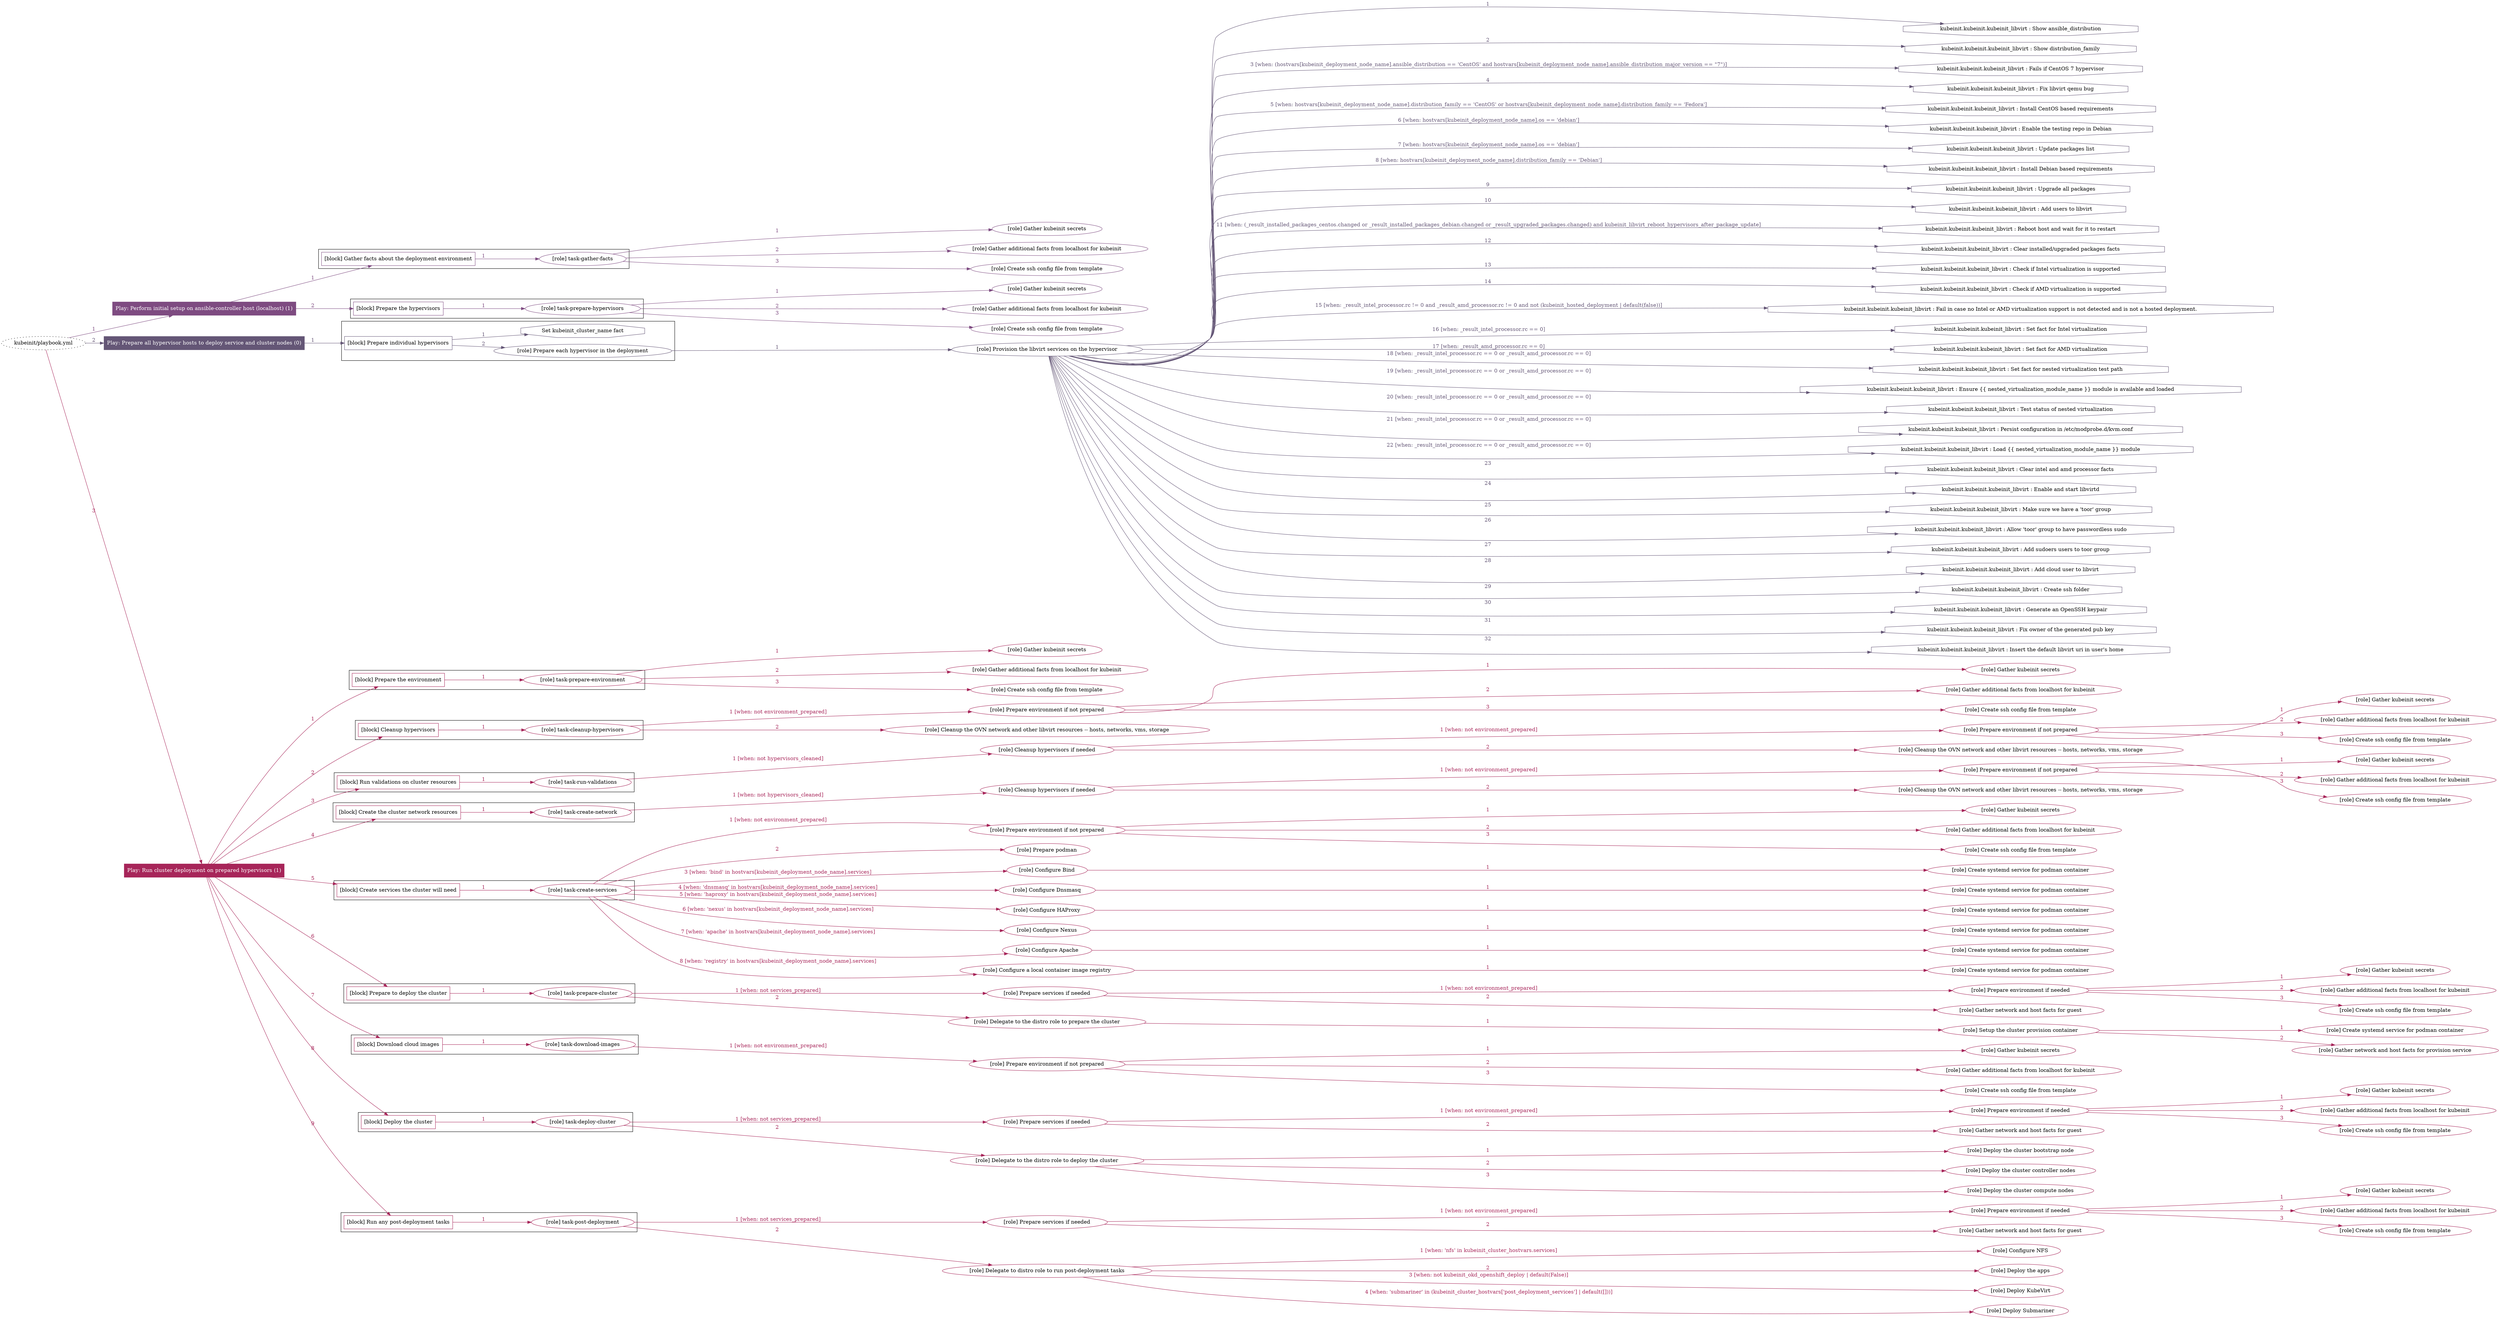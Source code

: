 digraph {
	graph [concentrate=true ordering=in rankdir=LR ratio=fill]
	edge [esep=5 sep=10]
	"kubeinit/playbook.yml" [URL="/home/runner/work/kubeinit/kubeinit/kubeinit/playbook.yml" id=playbook_681d7152 style=dotted]
	play_ee7deda8 [label="Play: Perform initial setup on ansible-controller host (localhost) (1)" URL="/home/runner/work/kubeinit/kubeinit/kubeinit/playbook.yml" color="#7e4b81" fontcolor="#ffffff" id=play_ee7deda8 shape=box style=filled tooltip=localhost]
	"kubeinit/playbook.yml" -> play_ee7deda8 [label="1 " color="#7e4b81" fontcolor="#7e4b81" id=edge_274f8062 labeltooltip="1 " tooltip="1 "]
	subgraph "Gather kubeinit secrets" {
		role_d818cb69 [label="[role] Gather kubeinit secrets" URL="/home/runner/.ansible/collections/ansible_collections/kubeinit/kubeinit/roles/kubeinit_prepare/tasks/gather_kubeinit_facts.yml" color="#7e4b81" id=role_d818cb69 tooltip="Gather kubeinit secrets"]
	}
	subgraph "Gather additional facts from localhost for kubeinit" {
		role_837fc6d0 [label="[role] Gather additional facts from localhost for kubeinit" URL="/home/runner/.ansible/collections/ansible_collections/kubeinit/kubeinit/roles/kubeinit_prepare/tasks/gather_kubeinit_facts.yml" color="#7e4b81" id=role_837fc6d0 tooltip="Gather additional facts from localhost for kubeinit"]
	}
	subgraph "Create ssh config file from template" {
		role_a2e4e302 [label="[role] Create ssh config file from template" URL="/home/runner/.ansible/collections/ansible_collections/kubeinit/kubeinit/roles/kubeinit_prepare/tasks/gather_kubeinit_facts.yml" color="#7e4b81" id=role_a2e4e302 tooltip="Create ssh config file from template"]
	}
	subgraph "task-gather-facts" {
		role_c2201908 [label="[role] task-gather-facts" URL="/home/runner/work/kubeinit/kubeinit/kubeinit/playbook.yml" color="#7e4b81" id=role_c2201908 tooltip="task-gather-facts"]
		role_c2201908 -> role_d818cb69 [label="1 " color="#7e4b81" fontcolor="#7e4b81" id=edge_5e8f1c0b labeltooltip="1 " tooltip="1 "]
		role_c2201908 -> role_837fc6d0 [label="2 " color="#7e4b81" fontcolor="#7e4b81" id=edge_13455d2a labeltooltip="2 " tooltip="2 "]
		role_c2201908 -> role_a2e4e302 [label="3 " color="#7e4b81" fontcolor="#7e4b81" id=edge_bad8f7fe labeltooltip="3 " tooltip="3 "]
	}
	subgraph "Gather kubeinit secrets" {
		role_5f897f9e [label="[role] Gather kubeinit secrets" URL="/home/runner/.ansible/collections/ansible_collections/kubeinit/kubeinit/roles/kubeinit_prepare/tasks/gather_kubeinit_facts.yml" color="#7e4b81" id=role_5f897f9e tooltip="Gather kubeinit secrets"]
	}
	subgraph "Gather additional facts from localhost for kubeinit" {
		role_54b221d3 [label="[role] Gather additional facts from localhost for kubeinit" URL="/home/runner/.ansible/collections/ansible_collections/kubeinit/kubeinit/roles/kubeinit_prepare/tasks/gather_kubeinit_facts.yml" color="#7e4b81" id=role_54b221d3 tooltip="Gather additional facts from localhost for kubeinit"]
	}
	subgraph "Create ssh config file from template" {
		role_56bbd54c [label="[role] Create ssh config file from template" URL="/home/runner/.ansible/collections/ansible_collections/kubeinit/kubeinit/roles/kubeinit_prepare/tasks/gather_kubeinit_facts.yml" color="#7e4b81" id=role_56bbd54c tooltip="Create ssh config file from template"]
	}
	subgraph "task-prepare-hypervisors" {
		role_94e08882 [label="[role] task-prepare-hypervisors" URL="/home/runner/work/kubeinit/kubeinit/kubeinit/playbook.yml" color="#7e4b81" id=role_94e08882 tooltip="task-prepare-hypervisors"]
		role_94e08882 -> role_5f897f9e [label="1 " color="#7e4b81" fontcolor="#7e4b81" id=edge_f9fea9fe labeltooltip="1 " tooltip="1 "]
		role_94e08882 -> role_54b221d3 [label="2 " color="#7e4b81" fontcolor="#7e4b81" id=edge_505c7bdc labeltooltip="2 " tooltip="2 "]
		role_94e08882 -> role_56bbd54c [label="3 " color="#7e4b81" fontcolor="#7e4b81" id=edge_0601bd82 labeltooltip="3 " tooltip="3 "]
	}
	subgraph "Play: Perform initial setup on ansible-controller host (localhost) (1)" {
		play_ee7deda8 -> block_7384b374 [label=1 color="#7e4b81" fontcolor="#7e4b81" id=edge_2be6a1b1 labeltooltip=1 tooltip=1]
		subgraph cluster_block_7384b374 {
			block_7384b374 [label="[block] Gather facts about the deployment environment" URL="/home/runner/work/kubeinit/kubeinit/kubeinit/playbook.yml" color="#7e4b81" id=block_7384b374 labeltooltip="Gather facts about the deployment environment" shape=box tooltip="Gather facts about the deployment environment"]
			block_7384b374 -> role_c2201908 [label="1 " color="#7e4b81" fontcolor="#7e4b81" id=edge_0bdc9d6d labeltooltip="1 " tooltip="1 "]
		}
		play_ee7deda8 -> block_7e561043 [label=2 color="#7e4b81" fontcolor="#7e4b81" id=edge_84b8f21a labeltooltip=2 tooltip=2]
		subgraph cluster_block_7e561043 {
			block_7e561043 [label="[block] Prepare the hypervisors" URL="/home/runner/work/kubeinit/kubeinit/kubeinit/playbook.yml" color="#7e4b81" id=block_7e561043 labeltooltip="Prepare the hypervisors" shape=box tooltip="Prepare the hypervisors"]
			block_7e561043 -> role_94e08882 [label="1 " color="#7e4b81" fontcolor="#7e4b81" id=edge_b936b629 labeltooltip="1 " tooltip="1 "]
		}
	}
	play_334cc001 [label="Play: Prepare all hypervisor hosts to deploy service and cluster nodes (0)" URL="/home/runner/work/kubeinit/kubeinit/kubeinit/playbook.yml" color="#645676" fontcolor="#ffffff" id=play_334cc001 shape=box style=filled tooltip="Play: Prepare all hypervisor hosts to deploy service and cluster nodes (0)"]
	"kubeinit/playbook.yml" -> play_334cc001 [label="2 " color="#645676" fontcolor="#645676" id=edge_09213503 labeltooltip="2 " tooltip="2 "]
	subgraph "Provision the libvirt services on the hypervisor" {
		role_5e9d2d52 [label="[role] Provision the libvirt services on the hypervisor" URL="/home/runner/.ansible/collections/ansible_collections/kubeinit/kubeinit/roles/kubeinit_prepare/tasks/prepare_hypervisor.yml" color="#645676" id=role_5e9d2d52 tooltip="Provision the libvirt services on the hypervisor"]
		task_039399af [label="kubeinit.kubeinit.kubeinit_libvirt : Show ansible_distribution" URL="/home/runner/.ansible/collections/ansible_collections/kubeinit/kubeinit/roles/kubeinit_libvirt/tasks/main.yml" color="#645676" id=task_039399af shape=octagon tooltip="kubeinit.kubeinit.kubeinit_libvirt : Show ansible_distribution"]
		role_5e9d2d52 -> task_039399af [label="1 " color="#645676" fontcolor="#645676" id=edge_8d99a4fd labeltooltip="1 " tooltip="1 "]
		task_fb5eb1d4 [label="kubeinit.kubeinit.kubeinit_libvirt : Show distribution_family" URL="/home/runner/.ansible/collections/ansible_collections/kubeinit/kubeinit/roles/kubeinit_libvirt/tasks/main.yml" color="#645676" id=task_fb5eb1d4 shape=octagon tooltip="kubeinit.kubeinit.kubeinit_libvirt : Show distribution_family"]
		role_5e9d2d52 -> task_fb5eb1d4 [label="2 " color="#645676" fontcolor="#645676" id=edge_2b35389d labeltooltip="2 " tooltip="2 "]
		task_8949d2fc [label="kubeinit.kubeinit.kubeinit_libvirt : Fails if CentOS 7 hypervisor" URL="/home/runner/.ansible/collections/ansible_collections/kubeinit/kubeinit/roles/kubeinit_libvirt/tasks/main.yml" color="#645676" id=task_8949d2fc shape=octagon tooltip="kubeinit.kubeinit.kubeinit_libvirt : Fails if CentOS 7 hypervisor"]
		role_5e9d2d52 -> task_8949d2fc [label="3 [when: (hostvars[kubeinit_deployment_node_name].ansible_distribution == 'CentOS' and hostvars[kubeinit_deployment_node_name].ansible_distribution_major_version == \"7\")]" color="#645676" fontcolor="#645676" id=edge_be4ae1f1 labeltooltip="3 [when: (hostvars[kubeinit_deployment_node_name].ansible_distribution == 'CentOS' and hostvars[kubeinit_deployment_node_name].ansible_distribution_major_version == \"7\")]" tooltip="3 [when: (hostvars[kubeinit_deployment_node_name].ansible_distribution == 'CentOS' and hostvars[kubeinit_deployment_node_name].ansible_distribution_major_version == \"7\")]"]
		task_22c2db1c [label="kubeinit.kubeinit.kubeinit_libvirt : Fix libvirt qemu bug" URL="/home/runner/.ansible/collections/ansible_collections/kubeinit/kubeinit/roles/kubeinit_libvirt/tasks/main.yml" color="#645676" id=task_22c2db1c shape=octagon tooltip="kubeinit.kubeinit.kubeinit_libvirt : Fix libvirt qemu bug"]
		role_5e9d2d52 -> task_22c2db1c [label="4 " color="#645676" fontcolor="#645676" id=edge_77e327ad labeltooltip="4 " tooltip="4 "]
		task_1e76a431 [label="kubeinit.kubeinit.kubeinit_libvirt : Install CentOS based requirements" URL="/home/runner/.ansible/collections/ansible_collections/kubeinit/kubeinit/roles/kubeinit_libvirt/tasks/main.yml" color="#645676" id=task_1e76a431 shape=octagon tooltip="kubeinit.kubeinit.kubeinit_libvirt : Install CentOS based requirements"]
		role_5e9d2d52 -> task_1e76a431 [label="5 [when: hostvars[kubeinit_deployment_node_name].distribution_family == 'CentOS' or hostvars[kubeinit_deployment_node_name].distribution_family == 'Fedora']" color="#645676" fontcolor="#645676" id=edge_1c28ee94 labeltooltip="5 [when: hostvars[kubeinit_deployment_node_name].distribution_family == 'CentOS' or hostvars[kubeinit_deployment_node_name].distribution_family == 'Fedora']" tooltip="5 [when: hostvars[kubeinit_deployment_node_name].distribution_family == 'CentOS' or hostvars[kubeinit_deployment_node_name].distribution_family == 'Fedora']"]
		task_6cf84fdc [label="kubeinit.kubeinit.kubeinit_libvirt : Enable the testing repo in Debian" URL="/home/runner/.ansible/collections/ansible_collections/kubeinit/kubeinit/roles/kubeinit_libvirt/tasks/main.yml" color="#645676" id=task_6cf84fdc shape=octagon tooltip="kubeinit.kubeinit.kubeinit_libvirt : Enable the testing repo in Debian"]
		role_5e9d2d52 -> task_6cf84fdc [label="6 [when: hostvars[kubeinit_deployment_node_name].os == 'debian']" color="#645676" fontcolor="#645676" id=edge_f9bbc7c5 labeltooltip="6 [when: hostvars[kubeinit_deployment_node_name].os == 'debian']" tooltip="6 [when: hostvars[kubeinit_deployment_node_name].os == 'debian']"]
		task_be2b6f8a [label="kubeinit.kubeinit.kubeinit_libvirt : Update packages list" URL="/home/runner/.ansible/collections/ansible_collections/kubeinit/kubeinit/roles/kubeinit_libvirt/tasks/main.yml" color="#645676" id=task_be2b6f8a shape=octagon tooltip="kubeinit.kubeinit.kubeinit_libvirt : Update packages list"]
		role_5e9d2d52 -> task_be2b6f8a [label="7 [when: hostvars[kubeinit_deployment_node_name].os == 'debian']" color="#645676" fontcolor="#645676" id=edge_01b700d4 labeltooltip="7 [when: hostvars[kubeinit_deployment_node_name].os == 'debian']" tooltip="7 [when: hostvars[kubeinit_deployment_node_name].os == 'debian']"]
		task_10daf64f [label="kubeinit.kubeinit.kubeinit_libvirt : Install Debian based requirements" URL="/home/runner/.ansible/collections/ansible_collections/kubeinit/kubeinit/roles/kubeinit_libvirt/tasks/main.yml" color="#645676" id=task_10daf64f shape=octagon tooltip="kubeinit.kubeinit.kubeinit_libvirt : Install Debian based requirements"]
		role_5e9d2d52 -> task_10daf64f [label="8 [when: hostvars[kubeinit_deployment_node_name].distribution_family == 'Debian']" color="#645676" fontcolor="#645676" id=edge_172a9c82 labeltooltip="8 [when: hostvars[kubeinit_deployment_node_name].distribution_family == 'Debian']" tooltip="8 [when: hostvars[kubeinit_deployment_node_name].distribution_family == 'Debian']"]
		task_1f63d370 [label="kubeinit.kubeinit.kubeinit_libvirt : Upgrade all packages" URL="/home/runner/.ansible/collections/ansible_collections/kubeinit/kubeinit/roles/kubeinit_libvirt/tasks/main.yml" color="#645676" id=task_1f63d370 shape=octagon tooltip="kubeinit.kubeinit.kubeinit_libvirt : Upgrade all packages"]
		role_5e9d2d52 -> task_1f63d370 [label="9 " color="#645676" fontcolor="#645676" id=edge_b7aea65d labeltooltip="9 " tooltip="9 "]
		task_965bbe8c [label="kubeinit.kubeinit.kubeinit_libvirt : Add users to libvirt" URL="/home/runner/.ansible/collections/ansible_collections/kubeinit/kubeinit/roles/kubeinit_libvirt/tasks/main.yml" color="#645676" id=task_965bbe8c shape=octagon tooltip="kubeinit.kubeinit.kubeinit_libvirt : Add users to libvirt"]
		role_5e9d2d52 -> task_965bbe8c [label="10 " color="#645676" fontcolor="#645676" id=edge_b5cc2275 labeltooltip="10 " tooltip="10 "]
		task_4e8754c0 [label="kubeinit.kubeinit.kubeinit_libvirt : Reboot host and wait for it to restart" URL="/home/runner/.ansible/collections/ansible_collections/kubeinit/kubeinit/roles/kubeinit_libvirt/tasks/main.yml" color="#645676" id=task_4e8754c0 shape=octagon tooltip="kubeinit.kubeinit.kubeinit_libvirt : Reboot host and wait for it to restart"]
		role_5e9d2d52 -> task_4e8754c0 [label="11 [when: (_result_installed_packages_centos.changed or _result_installed_packages_debian.changed or _result_upgraded_packages.changed) and kubeinit_libvirt_reboot_hypervisors_after_package_update]" color="#645676" fontcolor="#645676" id=edge_5c21a2eb labeltooltip="11 [when: (_result_installed_packages_centos.changed or _result_installed_packages_debian.changed or _result_upgraded_packages.changed) and kubeinit_libvirt_reboot_hypervisors_after_package_update]" tooltip="11 [when: (_result_installed_packages_centos.changed or _result_installed_packages_debian.changed or _result_upgraded_packages.changed) and kubeinit_libvirt_reboot_hypervisors_after_package_update]"]
		task_b4eeb7ee [label="kubeinit.kubeinit.kubeinit_libvirt : Clear installed/upgraded packages facts" URL="/home/runner/.ansible/collections/ansible_collections/kubeinit/kubeinit/roles/kubeinit_libvirt/tasks/main.yml" color="#645676" id=task_b4eeb7ee shape=octagon tooltip="kubeinit.kubeinit.kubeinit_libvirt : Clear installed/upgraded packages facts"]
		role_5e9d2d52 -> task_b4eeb7ee [label="12 " color="#645676" fontcolor="#645676" id=edge_f38e8535 labeltooltip="12 " tooltip="12 "]
		task_98c9521d [label="kubeinit.kubeinit.kubeinit_libvirt : Check if Intel virtualization is supported" URL="/home/runner/.ansible/collections/ansible_collections/kubeinit/kubeinit/roles/kubeinit_libvirt/tasks/main.yml" color="#645676" id=task_98c9521d shape=octagon tooltip="kubeinit.kubeinit.kubeinit_libvirt : Check if Intel virtualization is supported"]
		role_5e9d2d52 -> task_98c9521d [label="13 " color="#645676" fontcolor="#645676" id=edge_92315de6 labeltooltip="13 " tooltip="13 "]
		task_0a89261c [label="kubeinit.kubeinit.kubeinit_libvirt : Check if AMD virtualization is supported" URL="/home/runner/.ansible/collections/ansible_collections/kubeinit/kubeinit/roles/kubeinit_libvirt/tasks/main.yml" color="#645676" id=task_0a89261c shape=octagon tooltip="kubeinit.kubeinit.kubeinit_libvirt : Check if AMD virtualization is supported"]
		role_5e9d2d52 -> task_0a89261c [label="14 " color="#645676" fontcolor="#645676" id=edge_9a448a80 labeltooltip="14 " tooltip="14 "]
		task_fe5c0a33 [label="kubeinit.kubeinit.kubeinit_libvirt : Fail in case no Intel or AMD virtualization support is not detected and is not a hosted deployment." URL="/home/runner/.ansible/collections/ansible_collections/kubeinit/kubeinit/roles/kubeinit_libvirt/tasks/main.yml" color="#645676" id=task_fe5c0a33 shape=octagon tooltip="kubeinit.kubeinit.kubeinit_libvirt : Fail in case no Intel or AMD virtualization support is not detected and is not a hosted deployment."]
		role_5e9d2d52 -> task_fe5c0a33 [label="15 [when: _result_intel_processor.rc != 0 and _result_amd_processor.rc != 0 and not (kubeinit_hosted_deployment | default(false))]" color="#645676" fontcolor="#645676" id=edge_4cc0ff8c labeltooltip="15 [when: _result_intel_processor.rc != 0 and _result_amd_processor.rc != 0 and not (kubeinit_hosted_deployment | default(false))]" tooltip="15 [when: _result_intel_processor.rc != 0 and _result_amd_processor.rc != 0 and not (kubeinit_hosted_deployment | default(false))]"]
		task_2de1aa9d [label="kubeinit.kubeinit.kubeinit_libvirt : Set fact for Intel virtualization" URL="/home/runner/.ansible/collections/ansible_collections/kubeinit/kubeinit/roles/kubeinit_libvirt/tasks/main.yml" color="#645676" id=task_2de1aa9d shape=octagon tooltip="kubeinit.kubeinit.kubeinit_libvirt : Set fact for Intel virtualization"]
		role_5e9d2d52 -> task_2de1aa9d [label="16 [when: _result_intel_processor.rc == 0]" color="#645676" fontcolor="#645676" id=edge_46051a67 labeltooltip="16 [when: _result_intel_processor.rc == 0]" tooltip="16 [when: _result_intel_processor.rc == 0]"]
		task_3c56e7e2 [label="kubeinit.kubeinit.kubeinit_libvirt : Set fact for AMD virtualization" URL="/home/runner/.ansible/collections/ansible_collections/kubeinit/kubeinit/roles/kubeinit_libvirt/tasks/main.yml" color="#645676" id=task_3c56e7e2 shape=octagon tooltip="kubeinit.kubeinit.kubeinit_libvirt : Set fact for AMD virtualization"]
		role_5e9d2d52 -> task_3c56e7e2 [label="17 [when: _result_amd_processor.rc == 0]" color="#645676" fontcolor="#645676" id=edge_93801268 labeltooltip="17 [when: _result_amd_processor.rc == 0]" tooltip="17 [when: _result_amd_processor.rc == 0]"]
		task_163dfae4 [label="kubeinit.kubeinit.kubeinit_libvirt : Set fact for nested virtualization test path" URL="/home/runner/.ansible/collections/ansible_collections/kubeinit/kubeinit/roles/kubeinit_libvirt/tasks/main.yml" color="#645676" id=task_163dfae4 shape=octagon tooltip="kubeinit.kubeinit.kubeinit_libvirt : Set fact for nested virtualization test path"]
		role_5e9d2d52 -> task_163dfae4 [label="18 [when: _result_intel_processor.rc == 0 or _result_amd_processor.rc == 0]" color="#645676" fontcolor="#645676" id=edge_619037ce labeltooltip="18 [when: _result_intel_processor.rc == 0 or _result_amd_processor.rc == 0]" tooltip="18 [when: _result_intel_processor.rc == 0 or _result_amd_processor.rc == 0]"]
		task_a90b4c0f [label="kubeinit.kubeinit.kubeinit_libvirt : Ensure {{ nested_virtualization_module_name }} module is available and loaded" URL="/home/runner/.ansible/collections/ansible_collections/kubeinit/kubeinit/roles/kubeinit_libvirt/tasks/main.yml" color="#645676" id=task_a90b4c0f shape=octagon tooltip="kubeinit.kubeinit.kubeinit_libvirt : Ensure {{ nested_virtualization_module_name }} module is available and loaded"]
		role_5e9d2d52 -> task_a90b4c0f [label="19 [when: _result_intel_processor.rc == 0 or _result_amd_processor.rc == 0]" color="#645676" fontcolor="#645676" id=edge_d643f751 labeltooltip="19 [when: _result_intel_processor.rc == 0 or _result_amd_processor.rc == 0]" tooltip="19 [when: _result_intel_processor.rc == 0 or _result_amd_processor.rc == 0]"]
		task_51224a26 [label="kubeinit.kubeinit.kubeinit_libvirt : Test status of nested virtualization" URL="/home/runner/.ansible/collections/ansible_collections/kubeinit/kubeinit/roles/kubeinit_libvirt/tasks/main.yml" color="#645676" id=task_51224a26 shape=octagon tooltip="kubeinit.kubeinit.kubeinit_libvirt : Test status of nested virtualization"]
		role_5e9d2d52 -> task_51224a26 [label="20 [when: _result_intel_processor.rc == 0 or _result_amd_processor.rc == 0]" color="#645676" fontcolor="#645676" id=edge_5d2f9858 labeltooltip="20 [when: _result_intel_processor.rc == 0 or _result_amd_processor.rc == 0]" tooltip="20 [when: _result_intel_processor.rc == 0 or _result_amd_processor.rc == 0]"]
		task_51977f8c [label="kubeinit.kubeinit.kubeinit_libvirt : Persist configuration in /etc/modprobe.d/kvm.conf" URL="/home/runner/.ansible/collections/ansible_collections/kubeinit/kubeinit/roles/kubeinit_libvirt/tasks/main.yml" color="#645676" id=task_51977f8c shape=octagon tooltip="kubeinit.kubeinit.kubeinit_libvirt : Persist configuration in /etc/modprobe.d/kvm.conf"]
		role_5e9d2d52 -> task_51977f8c [label="21 [when: _result_intel_processor.rc == 0 or _result_amd_processor.rc == 0]" color="#645676" fontcolor="#645676" id=edge_8ff9dc8b labeltooltip="21 [when: _result_intel_processor.rc == 0 or _result_amd_processor.rc == 0]" tooltip="21 [when: _result_intel_processor.rc == 0 or _result_amd_processor.rc == 0]"]
		task_df8727f3 [label="kubeinit.kubeinit.kubeinit_libvirt : Load {{ nested_virtualization_module_name }} module" URL="/home/runner/.ansible/collections/ansible_collections/kubeinit/kubeinit/roles/kubeinit_libvirt/tasks/main.yml" color="#645676" id=task_df8727f3 shape=octagon tooltip="kubeinit.kubeinit.kubeinit_libvirt : Load {{ nested_virtualization_module_name }} module"]
		role_5e9d2d52 -> task_df8727f3 [label="22 [when: _result_intel_processor.rc == 0 or _result_amd_processor.rc == 0]" color="#645676" fontcolor="#645676" id=edge_b8305121 labeltooltip="22 [when: _result_intel_processor.rc == 0 or _result_amd_processor.rc == 0]" tooltip="22 [when: _result_intel_processor.rc == 0 or _result_amd_processor.rc == 0]"]
		task_54697b77 [label="kubeinit.kubeinit.kubeinit_libvirt : Clear intel and amd processor facts" URL="/home/runner/.ansible/collections/ansible_collections/kubeinit/kubeinit/roles/kubeinit_libvirt/tasks/main.yml" color="#645676" id=task_54697b77 shape=octagon tooltip="kubeinit.kubeinit.kubeinit_libvirt : Clear intel and amd processor facts"]
		role_5e9d2d52 -> task_54697b77 [label="23 " color="#645676" fontcolor="#645676" id=edge_6463dd7e labeltooltip="23 " tooltip="23 "]
		task_2047f2bb [label="kubeinit.kubeinit.kubeinit_libvirt : Enable and start libvirtd" URL="/home/runner/.ansible/collections/ansible_collections/kubeinit/kubeinit/roles/kubeinit_libvirt/tasks/main.yml" color="#645676" id=task_2047f2bb shape=octagon tooltip="kubeinit.kubeinit.kubeinit_libvirt : Enable and start libvirtd"]
		role_5e9d2d52 -> task_2047f2bb [label="24 " color="#645676" fontcolor="#645676" id=edge_ad1c9dde labeltooltip="24 " tooltip="24 "]
		task_cacac027 [label="kubeinit.kubeinit.kubeinit_libvirt : Make sure we have a 'toor' group" URL="/home/runner/.ansible/collections/ansible_collections/kubeinit/kubeinit/roles/kubeinit_libvirt/tasks/60_create_cloud_user.yml" color="#645676" id=task_cacac027 shape=octagon tooltip="kubeinit.kubeinit.kubeinit_libvirt : Make sure we have a 'toor' group"]
		role_5e9d2d52 -> task_cacac027 [label="25 " color="#645676" fontcolor="#645676" id=edge_f3f4e60e labeltooltip="25 " tooltip="25 "]
		task_bdbd8676 [label="kubeinit.kubeinit.kubeinit_libvirt : Allow 'toor' group to have passwordless sudo" URL="/home/runner/.ansible/collections/ansible_collections/kubeinit/kubeinit/roles/kubeinit_libvirt/tasks/60_create_cloud_user.yml" color="#645676" id=task_bdbd8676 shape=octagon tooltip="kubeinit.kubeinit.kubeinit_libvirt : Allow 'toor' group to have passwordless sudo"]
		role_5e9d2d52 -> task_bdbd8676 [label="26 " color="#645676" fontcolor="#645676" id=edge_4c4561ff labeltooltip="26 " tooltip="26 "]
		task_e0835bef [label="kubeinit.kubeinit.kubeinit_libvirt : Add sudoers users to toor group" URL="/home/runner/.ansible/collections/ansible_collections/kubeinit/kubeinit/roles/kubeinit_libvirt/tasks/60_create_cloud_user.yml" color="#645676" id=task_e0835bef shape=octagon tooltip="kubeinit.kubeinit.kubeinit_libvirt : Add sudoers users to toor group"]
		role_5e9d2d52 -> task_e0835bef [label="27 " color="#645676" fontcolor="#645676" id=edge_ba69699c labeltooltip="27 " tooltip="27 "]
		task_72402456 [label="kubeinit.kubeinit.kubeinit_libvirt : Add cloud user to libvirt" URL="/home/runner/.ansible/collections/ansible_collections/kubeinit/kubeinit/roles/kubeinit_libvirt/tasks/60_create_cloud_user.yml" color="#645676" id=task_72402456 shape=octagon tooltip="kubeinit.kubeinit.kubeinit_libvirt : Add cloud user to libvirt"]
		role_5e9d2d52 -> task_72402456 [label="28 " color="#645676" fontcolor="#645676" id=edge_90338fd8 labeltooltip="28 " tooltip="28 "]
		task_f18bb213 [label="kubeinit.kubeinit.kubeinit_libvirt : Create ssh folder" URL="/home/runner/.ansible/collections/ansible_collections/kubeinit/kubeinit/roles/kubeinit_libvirt/tasks/60_create_cloud_user.yml" color="#645676" id=task_f18bb213 shape=octagon tooltip="kubeinit.kubeinit.kubeinit_libvirt : Create ssh folder"]
		role_5e9d2d52 -> task_f18bb213 [label="29 " color="#645676" fontcolor="#645676" id=edge_70ec3912 labeltooltip="29 " tooltip="29 "]
		task_c53c85f0 [label="kubeinit.kubeinit.kubeinit_libvirt : Generate an OpenSSH keypair" URL="/home/runner/.ansible/collections/ansible_collections/kubeinit/kubeinit/roles/kubeinit_libvirt/tasks/60_create_cloud_user.yml" color="#645676" id=task_c53c85f0 shape=octagon tooltip="kubeinit.kubeinit.kubeinit_libvirt : Generate an OpenSSH keypair"]
		role_5e9d2d52 -> task_c53c85f0 [label="30 " color="#645676" fontcolor="#645676" id=edge_dcabe707 labeltooltip="30 " tooltip="30 "]
		task_1efe8f39 [label="kubeinit.kubeinit.kubeinit_libvirt : Fix owner of the generated pub key" URL="/home/runner/.ansible/collections/ansible_collections/kubeinit/kubeinit/roles/kubeinit_libvirt/tasks/60_create_cloud_user.yml" color="#645676" id=task_1efe8f39 shape=octagon tooltip="kubeinit.kubeinit.kubeinit_libvirt : Fix owner of the generated pub key"]
		role_5e9d2d52 -> task_1efe8f39 [label="31 " color="#645676" fontcolor="#645676" id=edge_881e7aa1 labeltooltip="31 " tooltip="31 "]
		task_8a914816 [label="kubeinit.kubeinit.kubeinit_libvirt : Insert the default libvirt uri in user's home" URL="/home/runner/.ansible/collections/ansible_collections/kubeinit/kubeinit/roles/kubeinit_libvirt/tasks/60_create_cloud_user.yml" color="#645676" id=task_8a914816 shape=octagon tooltip="kubeinit.kubeinit.kubeinit_libvirt : Insert the default libvirt uri in user's home"]
		role_5e9d2d52 -> task_8a914816 [label="32 " color="#645676" fontcolor="#645676" id=edge_eb00ebd3 labeltooltip="32 " tooltip="32 "]
	}
	subgraph "Prepare each hypervisor in the deployment" {
		role_975aca9b [label="[role] Prepare each hypervisor in the deployment" URL="/home/runner/work/kubeinit/kubeinit/kubeinit/playbook.yml" color="#645676" id=role_975aca9b tooltip="Prepare each hypervisor in the deployment"]
		role_975aca9b -> role_5e9d2d52 [label="1 " color="#645676" fontcolor="#645676" id=edge_b3f1b1d9 labeltooltip="1 " tooltip="1 "]
	}
	subgraph "Play: Prepare all hypervisor hosts to deploy service and cluster nodes (0)" {
		play_334cc001 -> block_e1170fd3 [label=1 color="#645676" fontcolor="#645676" id=edge_7ef7db51 labeltooltip=1 tooltip=1]
		subgraph cluster_block_e1170fd3 {
			block_e1170fd3 [label="[block] Prepare individual hypervisors" URL="/home/runner/work/kubeinit/kubeinit/kubeinit/playbook.yml" color="#645676" id=block_e1170fd3 labeltooltip="Prepare individual hypervisors" shape=box tooltip="Prepare individual hypervisors"]
			block_e1170fd3 -> role_975aca9b [label="2 " color="#645676" fontcolor="#645676" id=edge_a4909cba labeltooltip="2 " tooltip="2 "]
			task_c36ec05f [label="Set kubeinit_cluster_name fact" URL="/home/runner/work/kubeinit/kubeinit/kubeinit/playbook.yml" color="#645676" id=task_c36ec05f shape=octagon tooltip="Set kubeinit_cluster_name fact"]
			block_e1170fd3 -> task_c36ec05f [label="1 " color="#645676" fontcolor="#645676" id=edge_f72b4b7e labeltooltip="1 " tooltip="1 "]
		}
	}
	play_4cb347f7 [label="Play: Run cluster deployment on prepared hypervisors (1)" URL="/home/runner/work/kubeinit/kubeinit/kubeinit/playbook.yml" color="#a72559" fontcolor="#ffffff" id=play_4cb347f7 shape=box style=filled tooltip=localhost]
	"kubeinit/playbook.yml" -> play_4cb347f7 [label="3 " color="#a72559" fontcolor="#a72559" id=edge_4f92aeb0 labeltooltip="3 " tooltip="3 "]
	subgraph "Gather kubeinit secrets" {
		role_6b4e823a [label="[role] Gather kubeinit secrets" URL="/home/runner/.ansible/collections/ansible_collections/kubeinit/kubeinit/roles/kubeinit_prepare/tasks/gather_kubeinit_facts.yml" color="#a72559" id=role_6b4e823a tooltip="Gather kubeinit secrets"]
	}
	subgraph "Gather additional facts from localhost for kubeinit" {
		role_26965e36 [label="[role] Gather additional facts from localhost for kubeinit" URL="/home/runner/.ansible/collections/ansible_collections/kubeinit/kubeinit/roles/kubeinit_prepare/tasks/gather_kubeinit_facts.yml" color="#a72559" id=role_26965e36 tooltip="Gather additional facts from localhost for kubeinit"]
	}
	subgraph "Create ssh config file from template" {
		role_854134bd [label="[role] Create ssh config file from template" URL="/home/runner/.ansible/collections/ansible_collections/kubeinit/kubeinit/roles/kubeinit_prepare/tasks/gather_kubeinit_facts.yml" color="#a72559" id=role_854134bd tooltip="Create ssh config file from template"]
	}
	subgraph "task-prepare-environment" {
		role_6ec8641c [label="[role] task-prepare-environment" URL="/home/runner/work/kubeinit/kubeinit/kubeinit/playbook.yml" color="#a72559" id=role_6ec8641c tooltip="task-prepare-environment"]
		role_6ec8641c -> role_6b4e823a [label="1 " color="#a72559" fontcolor="#a72559" id=edge_58a70ed8 labeltooltip="1 " tooltip="1 "]
		role_6ec8641c -> role_26965e36 [label="2 " color="#a72559" fontcolor="#a72559" id=edge_6554cf1d labeltooltip="2 " tooltip="2 "]
		role_6ec8641c -> role_854134bd [label="3 " color="#a72559" fontcolor="#a72559" id=edge_8ba19fe4 labeltooltip="3 " tooltip="3 "]
	}
	subgraph "Gather kubeinit secrets" {
		role_a13ac703 [label="[role] Gather kubeinit secrets" URL="/home/runner/.ansible/collections/ansible_collections/kubeinit/kubeinit/roles/kubeinit_prepare/tasks/gather_kubeinit_facts.yml" color="#a72559" id=role_a13ac703 tooltip="Gather kubeinit secrets"]
	}
	subgraph "Gather additional facts from localhost for kubeinit" {
		role_b3f08456 [label="[role] Gather additional facts from localhost for kubeinit" URL="/home/runner/.ansible/collections/ansible_collections/kubeinit/kubeinit/roles/kubeinit_prepare/tasks/gather_kubeinit_facts.yml" color="#a72559" id=role_b3f08456 tooltip="Gather additional facts from localhost for kubeinit"]
	}
	subgraph "Create ssh config file from template" {
		role_cf1a41dc [label="[role] Create ssh config file from template" URL="/home/runner/.ansible/collections/ansible_collections/kubeinit/kubeinit/roles/kubeinit_prepare/tasks/gather_kubeinit_facts.yml" color="#a72559" id=role_cf1a41dc tooltip="Create ssh config file from template"]
	}
	subgraph "Prepare environment if not prepared" {
		role_f008c254 [label="[role] Prepare environment if not prepared" URL="/home/runner/.ansible/collections/ansible_collections/kubeinit/kubeinit/roles/kubeinit_prepare/tasks/cleanup_hypervisors.yml" color="#a72559" id=role_f008c254 tooltip="Prepare environment if not prepared"]
		role_f008c254 -> role_a13ac703 [label="1 " color="#a72559" fontcolor="#a72559" id=edge_42e0aa5f labeltooltip="1 " tooltip="1 "]
		role_f008c254 -> role_b3f08456 [label="2 " color="#a72559" fontcolor="#a72559" id=edge_7efcb5f3 labeltooltip="2 " tooltip="2 "]
		role_f008c254 -> role_cf1a41dc [label="3 " color="#a72559" fontcolor="#a72559" id=edge_7301deea labeltooltip="3 " tooltip="3 "]
	}
	subgraph "Cleanup the OVN network and other libvirt resources -- hosts, networks, vms, storage" {
		role_7a3c2cf1 [label="[role] Cleanup the OVN network and other libvirt resources -- hosts, networks, vms, storage" URL="/home/runner/.ansible/collections/ansible_collections/kubeinit/kubeinit/roles/kubeinit_prepare/tasks/cleanup_hypervisors.yml" color="#a72559" id=role_7a3c2cf1 tooltip="Cleanup the OVN network and other libvirt resources -- hosts, networks, vms, storage"]
	}
	subgraph "task-cleanup-hypervisors" {
		role_9a24ceee [label="[role] task-cleanup-hypervisors" URL="/home/runner/work/kubeinit/kubeinit/kubeinit/playbook.yml" color="#a72559" id=role_9a24ceee tooltip="task-cleanup-hypervisors"]
		role_9a24ceee -> role_f008c254 [label="1 [when: not environment_prepared]" color="#a72559" fontcolor="#a72559" id=edge_b2a0dbdd labeltooltip="1 [when: not environment_prepared]" tooltip="1 [when: not environment_prepared]"]
		role_9a24ceee -> role_7a3c2cf1 [label="2 " color="#a72559" fontcolor="#a72559" id=edge_7114f6e7 labeltooltip="2 " tooltip="2 "]
	}
	subgraph "Gather kubeinit secrets" {
		role_71bb76ce [label="[role] Gather kubeinit secrets" URL="/home/runner/.ansible/collections/ansible_collections/kubeinit/kubeinit/roles/kubeinit_prepare/tasks/gather_kubeinit_facts.yml" color="#a72559" id=role_71bb76ce tooltip="Gather kubeinit secrets"]
	}
	subgraph "Gather additional facts from localhost for kubeinit" {
		role_72dcbff7 [label="[role] Gather additional facts from localhost for kubeinit" URL="/home/runner/.ansible/collections/ansible_collections/kubeinit/kubeinit/roles/kubeinit_prepare/tasks/gather_kubeinit_facts.yml" color="#a72559" id=role_72dcbff7 tooltip="Gather additional facts from localhost for kubeinit"]
	}
	subgraph "Create ssh config file from template" {
		role_343c1d7b [label="[role] Create ssh config file from template" URL="/home/runner/.ansible/collections/ansible_collections/kubeinit/kubeinit/roles/kubeinit_prepare/tasks/gather_kubeinit_facts.yml" color="#a72559" id=role_343c1d7b tooltip="Create ssh config file from template"]
	}
	subgraph "Prepare environment if not prepared" {
		role_27c80674 [label="[role] Prepare environment if not prepared" URL="/home/runner/.ansible/collections/ansible_collections/kubeinit/kubeinit/roles/kubeinit_prepare/tasks/cleanup_hypervisors.yml" color="#a72559" id=role_27c80674 tooltip="Prepare environment if not prepared"]
		role_27c80674 -> role_71bb76ce [label="1 " color="#a72559" fontcolor="#a72559" id=edge_a3ec348e labeltooltip="1 " tooltip="1 "]
		role_27c80674 -> role_72dcbff7 [label="2 " color="#a72559" fontcolor="#a72559" id=edge_d4c8269f labeltooltip="2 " tooltip="2 "]
		role_27c80674 -> role_343c1d7b [label="3 " color="#a72559" fontcolor="#a72559" id=edge_fe4d3078 labeltooltip="3 " tooltip="3 "]
	}
	subgraph "Cleanup the OVN network and other libvirt resources -- hosts, networks, vms, storage" {
		role_baba3883 [label="[role] Cleanup the OVN network and other libvirt resources -- hosts, networks, vms, storage" URL="/home/runner/.ansible/collections/ansible_collections/kubeinit/kubeinit/roles/kubeinit_prepare/tasks/cleanup_hypervisors.yml" color="#a72559" id=role_baba3883 tooltip="Cleanup the OVN network and other libvirt resources -- hosts, networks, vms, storage"]
	}
	subgraph "Cleanup hypervisors if needed" {
		role_6894488c [label="[role] Cleanup hypervisors if needed" URL="/home/runner/.ansible/collections/ansible_collections/kubeinit/kubeinit/roles/kubeinit_validations/tasks/main.yml" color="#a72559" id=role_6894488c tooltip="Cleanup hypervisors if needed"]
		role_6894488c -> role_27c80674 [label="1 [when: not environment_prepared]" color="#a72559" fontcolor="#a72559" id=edge_199dbbbc labeltooltip="1 [when: not environment_prepared]" tooltip="1 [when: not environment_prepared]"]
		role_6894488c -> role_baba3883 [label="2 " color="#a72559" fontcolor="#a72559" id=edge_5db55c0e labeltooltip="2 " tooltip="2 "]
	}
	subgraph "task-run-validations" {
		role_8c0696be [label="[role] task-run-validations" URL="/home/runner/work/kubeinit/kubeinit/kubeinit/playbook.yml" color="#a72559" id=role_8c0696be tooltip="task-run-validations"]
		role_8c0696be -> role_6894488c [label="1 [when: not hypervisors_cleaned]" color="#a72559" fontcolor="#a72559" id=edge_86573257 labeltooltip="1 [when: not hypervisors_cleaned]" tooltip="1 [when: not hypervisors_cleaned]"]
	}
	subgraph "Gather kubeinit secrets" {
		role_d62df0fb [label="[role] Gather kubeinit secrets" URL="/home/runner/.ansible/collections/ansible_collections/kubeinit/kubeinit/roles/kubeinit_prepare/tasks/gather_kubeinit_facts.yml" color="#a72559" id=role_d62df0fb tooltip="Gather kubeinit secrets"]
	}
	subgraph "Gather additional facts from localhost for kubeinit" {
		role_ab97ce6a [label="[role] Gather additional facts from localhost for kubeinit" URL="/home/runner/.ansible/collections/ansible_collections/kubeinit/kubeinit/roles/kubeinit_prepare/tasks/gather_kubeinit_facts.yml" color="#a72559" id=role_ab97ce6a tooltip="Gather additional facts from localhost for kubeinit"]
	}
	subgraph "Create ssh config file from template" {
		role_68d0978a [label="[role] Create ssh config file from template" URL="/home/runner/.ansible/collections/ansible_collections/kubeinit/kubeinit/roles/kubeinit_prepare/tasks/gather_kubeinit_facts.yml" color="#a72559" id=role_68d0978a tooltip="Create ssh config file from template"]
	}
	subgraph "Prepare environment if not prepared" {
		role_b3b34502 [label="[role] Prepare environment if not prepared" URL="/home/runner/.ansible/collections/ansible_collections/kubeinit/kubeinit/roles/kubeinit_prepare/tasks/cleanup_hypervisors.yml" color="#a72559" id=role_b3b34502 tooltip="Prepare environment if not prepared"]
		role_b3b34502 -> role_d62df0fb [label="1 " color="#a72559" fontcolor="#a72559" id=edge_ca3c036b labeltooltip="1 " tooltip="1 "]
		role_b3b34502 -> role_ab97ce6a [label="2 " color="#a72559" fontcolor="#a72559" id=edge_5d15090d labeltooltip="2 " tooltip="2 "]
		role_b3b34502 -> role_68d0978a [label="3 " color="#a72559" fontcolor="#a72559" id=edge_55dd6415 labeltooltip="3 " tooltip="3 "]
	}
	subgraph "Cleanup the OVN network and other libvirt resources -- hosts, networks, vms, storage" {
		role_b6cc1afd [label="[role] Cleanup the OVN network and other libvirt resources -- hosts, networks, vms, storage" URL="/home/runner/.ansible/collections/ansible_collections/kubeinit/kubeinit/roles/kubeinit_prepare/tasks/cleanup_hypervisors.yml" color="#a72559" id=role_b6cc1afd tooltip="Cleanup the OVN network and other libvirt resources -- hosts, networks, vms, storage"]
	}
	subgraph "Cleanup hypervisors if needed" {
		role_a9a66382 [label="[role] Cleanup hypervisors if needed" URL="/home/runner/.ansible/collections/ansible_collections/kubeinit/kubeinit/roles/kubeinit_libvirt/tasks/create_network.yml" color="#a72559" id=role_a9a66382 tooltip="Cleanup hypervisors if needed"]
		role_a9a66382 -> role_b3b34502 [label="1 [when: not environment_prepared]" color="#a72559" fontcolor="#a72559" id=edge_42afa731 labeltooltip="1 [when: not environment_prepared]" tooltip="1 [when: not environment_prepared]"]
		role_a9a66382 -> role_b6cc1afd [label="2 " color="#a72559" fontcolor="#a72559" id=edge_90366083 labeltooltip="2 " tooltip="2 "]
	}
	subgraph "task-create-network" {
		role_fcbd1c5a [label="[role] task-create-network" URL="/home/runner/work/kubeinit/kubeinit/kubeinit/playbook.yml" color="#a72559" id=role_fcbd1c5a tooltip="task-create-network"]
		role_fcbd1c5a -> role_a9a66382 [label="1 [when: not hypervisors_cleaned]" color="#a72559" fontcolor="#a72559" id=edge_af7da0e1 labeltooltip="1 [when: not hypervisors_cleaned]" tooltip="1 [when: not hypervisors_cleaned]"]
	}
	subgraph "Gather kubeinit secrets" {
		role_d6e4cbae [label="[role] Gather kubeinit secrets" URL="/home/runner/.ansible/collections/ansible_collections/kubeinit/kubeinit/roles/kubeinit_prepare/tasks/gather_kubeinit_facts.yml" color="#a72559" id=role_d6e4cbae tooltip="Gather kubeinit secrets"]
	}
	subgraph "Gather additional facts from localhost for kubeinit" {
		role_f6f49aad [label="[role] Gather additional facts from localhost for kubeinit" URL="/home/runner/.ansible/collections/ansible_collections/kubeinit/kubeinit/roles/kubeinit_prepare/tasks/gather_kubeinit_facts.yml" color="#a72559" id=role_f6f49aad tooltip="Gather additional facts from localhost for kubeinit"]
	}
	subgraph "Create ssh config file from template" {
		role_83edb27f [label="[role] Create ssh config file from template" URL="/home/runner/.ansible/collections/ansible_collections/kubeinit/kubeinit/roles/kubeinit_prepare/tasks/gather_kubeinit_facts.yml" color="#a72559" id=role_83edb27f tooltip="Create ssh config file from template"]
	}
	subgraph "Prepare environment if not prepared" {
		role_799e036d [label="[role] Prepare environment if not prepared" URL="/home/runner/.ansible/collections/ansible_collections/kubeinit/kubeinit/roles/kubeinit_services/tasks/main.yml" color="#a72559" id=role_799e036d tooltip="Prepare environment if not prepared"]
		role_799e036d -> role_d6e4cbae [label="1 " color="#a72559" fontcolor="#a72559" id=edge_e81ac299 labeltooltip="1 " tooltip="1 "]
		role_799e036d -> role_f6f49aad [label="2 " color="#a72559" fontcolor="#a72559" id=edge_02be23ec labeltooltip="2 " tooltip="2 "]
		role_799e036d -> role_83edb27f [label="3 " color="#a72559" fontcolor="#a72559" id=edge_090675da labeltooltip="3 " tooltip="3 "]
	}
	subgraph "Prepare podman" {
		role_4aabe8b7 [label="[role] Prepare podman" URL="/home/runner/.ansible/collections/ansible_collections/kubeinit/kubeinit/roles/kubeinit_services/tasks/00_create_service_pod.yml" color="#a72559" id=role_4aabe8b7 tooltip="Prepare podman"]
	}
	subgraph "Create systemd service for podman container" {
		role_8b3c584d [label="[role] Create systemd service for podman container" URL="/home/runner/.ansible/collections/ansible_collections/kubeinit/kubeinit/roles/kubeinit_bind/tasks/main.yml" color="#a72559" id=role_8b3c584d tooltip="Create systemd service for podman container"]
	}
	subgraph "Configure Bind" {
		role_4e184e9e [label="[role] Configure Bind" URL="/home/runner/.ansible/collections/ansible_collections/kubeinit/kubeinit/roles/kubeinit_services/tasks/start_services_containers.yml" color="#a72559" id=role_4e184e9e tooltip="Configure Bind"]
		role_4e184e9e -> role_8b3c584d [label="1 " color="#a72559" fontcolor="#a72559" id=edge_0c446784 labeltooltip="1 " tooltip="1 "]
	}
	subgraph "Create systemd service for podman container" {
		role_68431497 [label="[role] Create systemd service for podman container" URL="/home/runner/.ansible/collections/ansible_collections/kubeinit/kubeinit/roles/kubeinit_dnsmasq/tasks/main.yml" color="#a72559" id=role_68431497 tooltip="Create systemd service for podman container"]
	}
	subgraph "Configure Dnsmasq" {
		role_edddf1a4 [label="[role] Configure Dnsmasq" URL="/home/runner/.ansible/collections/ansible_collections/kubeinit/kubeinit/roles/kubeinit_services/tasks/start_services_containers.yml" color="#a72559" id=role_edddf1a4 tooltip="Configure Dnsmasq"]
		role_edddf1a4 -> role_68431497 [label="1 " color="#a72559" fontcolor="#a72559" id=edge_3d30dd7c labeltooltip="1 " tooltip="1 "]
	}
	subgraph "Create systemd service for podman container" {
		role_7505ca87 [label="[role] Create systemd service for podman container" URL="/home/runner/.ansible/collections/ansible_collections/kubeinit/kubeinit/roles/kubeinit_haproxy/tasks/main.yml" color="#a72559" id=role_7505ca87 tooltip="Create systemd service for podman container"]
	}
	subgraph "Configure HAProxy" {
		role_06136ab8 [label="[role] Configure HAProxy" URL="/home/runner/.ansible/collections/ansible_collections/kubeinit/kubeinit/roles/kubeinit_services/tasks/start_services_containers.yml" color="#a72559" id=role_06136ab8 tooltip="Configure HAProxy"]
		role_06136ab8 -> role_7505ca87 [label="1 " color="#a72559" fontcolor="#a72559" id=edge_175c2346 labeltooltip="1 " tooltip="1 "]
	}
	subgraph "Create systemd service for podman container" {
		role_e8800983 [label="[role] Create systemd service for podman container" URL="/home/runner/.ansible/collections/ansible_collections/kubeinit/kubeinit/roles/kubeinit_nexus/tasks/main.yml" color="#a72559" id=role_e8800983 tooltip="Create systemd service for podman container"]
	}
	subgraph "Configure Nexus" {
		role_ed3370b5 [label="[role] Configure Nexus" URL="/home/runner/.ansible/collections/ansible_collections/kubeinit/kubeinit/roles/kubeinit_services/tasks/start_services_containers.yml" color="#a72559" id=role_ed3370b5 tooltip="Configure Nexus"]
		role_ed3370b5 -> role_e8800983 [label="1 " color="#a72559" fontcolor="#a72559" id=edge_7f97c15f labeltooltip="1 " tooltip="1 "]
	}
	subgraph "Create systemd service for podman container" {
		role_e261b885 [label="[role] Create systemd service for podman container" URL="/home/runner/.ansible/collections/ansible_collections/kubeinit/kubeinit/roles/kubeinit_apache/tasks/main.yml" color="#a72559" id=role_e261b885 tooltip="Create systemd service for podman container"]
	}
	subgraph "Configure Apache" {
		role_ffc3381e [label="[role] Configure Apache" URL="/home/runner/.ansible/collections/ansible_collections/kubeinit/kubeinit/roles/kubeinit_services/tasks/start_services_containers.yml" color="#a72559" id=role_ffc3381e tooltip="Configure Apache"]
		role_ffc3381e -> role_e261b885 [label="1 " color="#a72559" fontcolor="#a72559" id=edge_3f515d45 labeltooltip="1 " tooltip="1 "]
	}
	subgraph "Create systemd service for podman container" {
		role_7d2a0865 [label="[role] Create systemd service for podman container" URL="/home/runner/.ansible/collections/ansible_collections/kubeinit/kubeinit/roles/kubeinit_registry/tasks/main.yml" color="#a72559" id=role_7d2a0865 tooltip="Create systemd service for podman container"]
	}
	subgraph "Configure a local container image registry" {
		role_d1e3c0bc [label="[role] Configure a local container image registry" URL="/home/runner/.ansible/collections/ansible_collections/kubeinit/kubeinit/roles/kubeinit_services/tasks/start_services_containers.yml" color="#a72559" id=role_d1e3c0bc tooltip="Configure a local container image registry"]
		role_d1e3c0bc -> role_7d2a0865 [label="1 " color="#a72559" fontcolor="#a72559" id=edge_f1d97ca2 labeltooltip="1 " tooltip="1 "]
	}
	subgraph "task-create-services" {
		role_6a8bca52 [label="[role] task-create-services" URL="/home/runner/work/kubeinit/kubeinit/kubeinit/playbook.yml" color="#a72559" id=role_6a8bca52 tooltip="task-create-services"]
		role_6a8bca52 -> role_799e036d [label="1 [when: not environment_prepared]" color="#a72559" fontcolor="#a72559" id=edge_19c7f28b labeltooltip="1 [when: not environment_prepared]" tooltip="1 [when: not environment_prepared]"]
		role_6a8bca52 -> role_4aabe8b7 [label="2 " color="#a72559" fontcolor="#a72559" id=edge_19a69558 labeltooltip="2 " tooltip="2 "]
		role_6a8bca52 -> role_4e184e9e [label="3 [when: 'bind' in hostvars[kubeinit_deployment_node_name].services]" color="#a72559" fontcolor="#a72559" id=edge_3caebbb6 labeltooltip="3 [when: 'bind' in hostvars[kubeinit_deployment_node_name].services]" tooltip="3 [when: 'bind' in hostvars[kubeinit_deployment_node_name].services]"]
		role_6a8bca52 -> role_edddf1a4 [label="4 [when: 'dnsmasq' in hostvars[kubeinit_deployment_node_name].services]" color="#a72559" fontcolor="#a72559" id=edge_d21c8001 labeltooltip="4 [when: 'dnsmasq' in hostvars[kubeinit_deployment_node_name].services]" tooltip="4 [when: 'dnsmasq' in hostvars[kubeinit_deployment_node_name].services]"]
		role_6a8bca52 -> role_06136ab8 [label="5 [when: 'haproxy' in hostvars[kubeinit_deployment_node_name].services]" color="#a72559" fontcolor="#a72559" id=edge_3e68a1d5 labeltooltip="5 [when: 'haproxy' in hostvars[kubeinit_deployment_node_name].services]" tooltip="5 [when: 'haproxy' in hostvars[kubeinit_deployment_node_name].services]"]
		role_6a8bca52 -> role_ed3370b5 [label="6 [when: 'nexus' in hostvars[kubeinit_deployment_node_name].services]" color="#a72559" fontcolor="#a72559" id=edge_cc2efb71 labeltooltip="6 [when: 'nexus' in hostvars[kubeinit_deployment_node_name].services]" tooltip="6 [when: 'nexus' in hostvars[kubeinit_deployment_node_name].services]"]
		role_6a8bca52 -> role_ffc3381e [label="7 [when: 'apache' in hostvars[kubeinit_deployment_node_name].services]" color="#a72559" fontcolor="#a72559" id=edge_a436726f labeltooltip="7 [when: 'apache' in hostvars[kubeinit_deployment_node_name].services]" tooltip="7 [when: 'apache' in hostvars[kubeinit_deployment_node_name].services]"]
		role_6a8bca52 -> role_d1e3c0bc [label="8 [when: 'registry' in hostvars[kubeinit_deployment_node_name].services]" color="#a72559" fontcolor="#a72559" id=edge_24d7ad29 labeltooltip="8 [when: 'registry' in hostvars[kubeinit_deployment_node_name].services]" tooltip="8 [when: 'registry' in hostvars[kubeinit_deployment_node_name].services]"]
	}
	subgraph "Gather kubeinit secrets" {
		role_66d47084 [label="[role] Gather kubeinit secrets" URL="/home/runner/.ansible/collections/ansible_collections/kubeinit/kubeinit/roles/kubeinit_prepare/tasks/gather_kubeinit_facts.yml" color="#a72559" id=role_66d47084 tooltip="Gather kubeinit secrets"]
	}
	subgraph "Gather additional facts from localhost for kubeinit" {
		role_b33749d0 [label="[role] Gather additional facts from localhost for kubeinit" URL="/home/runner/.ansible/collections/ansible_collections/kubeinit/kubeinit/roles/kubeinit_prepare/tasks/gather_kubeinit_facts.yml" color="#a72559" id=role_b33749d0 tooltip="Gather additional facts from localhost for kubeinit"]
	}
	subgraph "Create ssh config file from template" {
		role_1aae3510 [label="[role] Create ssh config file from template" URL="/home/runner/.ansible/collections/ansible_collections/kubeinit/kubeinit/roles/kubeinit_prepare/tasks/gather_kubeinit_facts.yml" color="#a72559" id=role_1aae3510 tooltip="Create ssh config file from template"]
	}
	subgraph "Prepare environment if needed" {
		role_67c81c62 [label="[role] Prepare environment if needed" URL="/home/runner/.ansible/collections/ansible_collections/kubeinit/kubeinit/roles/kubeinit_services/tasks/prepare_services.yml" color="#a72559" id=role_67c81c62 tooltip="Prepare environment if needed"]
		role_67c81c62 -> role_66d47084 [label="1 " color="#a72559" fontcolor="#a72559" id=edge_bab88890 labeltooltip="1 " tooltip="1 "]
		role_67c81c62 -> role_b33749d0 [label="2 " color="#a72559" fontcolor="#a72559" id=edge_899c9be5 labeltooltip="2 " tooltip="2 "]
		role_67c81c62 -> role_1aae3510 [label="3 " color="#a72559" fontcolor="#a72559" id=edge_54720dae labeltooltip="3 " tooltip="3 "]
	}
	subgraph "Gather network and host facts for guest" {
		role_8b056ec4 [label="[role] Gather network and host facts for guest" URL="/home/runner/.ansible/collections/ansible_collections/kubeinit/kubeinit/roles/kubeinit_services/tasks/prepare_services.yml" color="#a72559" id=role_8b056ec4 tooltip="Gather network and host facts for guest"]
	}
	subgraph "Prepare services if needed" {
		role_6c90d874 [label="[role] Prepare services if needed" URL="/home/runner/.ansible/collections/ansible_collections/kubeinit/kubeinit/roles/kubeinit_prepare/tasks/prepare_cluster.yml" color="#a72559" id=role_6c90d874 tooltip="Prepare services if needed"]
		role_6c90d874 -> role_67c81c62 [label="1 [when: not environment_prepared]" color="#a72559" fontcolor="#a72559" id=edge_ed28b21c labeltooltip="1 [when: not environment_prepared]" tooltip="1 [when: not environment_prepared]"]
		role_6c90d874 -> role_8b056ec4 [label="2 " color="#a72559" fontcolor="#a72559" id=edge_c47caace labeltooltip="2 " tooltip="2 "]
	}
	subgraph "Create systemd service for podman container" {
		role_82d7ad78 [label="[role] Create systemd service for podman container" URL="/home/runner/.ansible/collections/ansible_collections/kubeinit/kubeinit/roles/kubeinit_services/tasks/create_provision_container.yml" color="#a72559" id=role_82d7ad78 tooltip="Create systemd service for podman container"]
	}
	subgraph "Gather network and host facts for provision service" {
		role_c53eb214 [label="[role] Gather network and host facts for provision service" URL="/home/runner/.ansible/collections/ansible_collections/kubeinit/kubeinit/roles/kubeinit_services/tasks/create_provision_container.yml" color="#a72559" id=role_c53eb214 tooltip="Gather network and host facts for provision service"]
	}
	subgraph "Setup the cluster provision container" {
		role_5247d74f [label="[role] Setup the cluster provision container" URL="/home/runner/.ansible/collections/ansible_collections/kubeinit/kubeinit/roles/kubeinit_okd/tasks/prepare_cluster.yml" color="#a72559" id=role_5247d74f tooltip="Setup the cluster provision container"]
		role_5247d74f -> role_82d7ad78 [label="1 " color="#a72559" fontcolor="#a72559" id=edge_48c68a54 labeltooltip="1 " tooltip="1 "]
		role_5247d74f -> role_c53eb214 [label="2 " color="#a72559" fontcolor="#a72559" id=edge_6360ccd4 labeltooltip="2 " tooltip="2 "]
	}
	subgraph "Delegate to the distro role to prepare the cluster" {
		role_16a83c0e [label="[role] Delegate to the distro role to prepare the cluster" URL="/home/runner/.ansible/collections/ansible_collections/kubeinit/kubeinit/roles/kubeinit_prepare/tasks/prepare_cluster.yml" color="#a72559" id=role_16a83c0e tooltip="Delegate to the distro role to prepare the cluster"]
		role_16a83c0e -> role_5247d74f [label="1 " color="#a72559" fontcolor="#a72559" id=edge_7a9c65c3 labeltooltip="1 " tooltip="1 "]
	}
	subgraph "task-prepare-cluster" {
		role_56895b16 [label="[role] task-prepare-cluster" URL="/home/runner/work/kubeinit/kubeinit/kubeinit/playbook.yml" color="#a72559" id=role_56895b16 tooltip="task-prepare-cluster"]
		role_56895b16 -> role_6c90d874 [label="1 [when: not services_prepared]" color="#a72559" fontcolor="#a72559" id=edge_07ba3529 labeltooltip="1 [when: not services_prepared]" tooltip="1 [when: not services_prepared]"]
		role_56895b16 -> role_16a83c0e [label="2 " color="#a72559" fontcolor="#a72559" id=edge_04be86c7 labeltooltip="2 " tooltip="2 "]
	}
	subgraph "Gather kubeinit secrets" {
		role_1d62dc3f [label="[role] Gather kubeinit secrets" URL="/home/runner/.ansible/collections/ansible_collections/kubeinit/kubeinit/roles/kubeinit_prepare/tasks/gather_kubeinit_facts.yml" color="#a72559" id=role_1d62dc3f tooltip="Gather kubeinit secrets"]
	}
	subgraph "Gather additional facts from localhost for kubeinit" {
		role_5c0f6d97 [label="[role] Gather additional facts from localhost for kubeinit" URL="/home/runner/.ansible/collections/ansible_collections/kubeinit/kubeinit/roles/kubeinit_prepare/tasks/gather_kubeinit_facts.yml" color="#a72559" id=role_5c0f6d97 tooltip="Gather additional facts from localhost for kubeinit"]
	}
	subgraph "Create ssh config file from template" {
		role_a2a348e5 [label="[role] Create ssh config file from template" URL="/home/runner/.ansible/collections/ansible_collections/kubeinit/kubeinit/roles/kubeinit_prepare/tasks/gather_kubeinit_facts.yml" color="#a72559" id=role_a2a348e5 tooltip="Create ssh config file from template"]
	}
	subgraph "Prepare environment if not prepared" {
		role_4543ebde [label="[role] Prepare environment if not prepared" URL="/home/runner/.ansible/collections/ansible_collections/kubeinit/kubeinit/roles/kubeinit_libvirt/tasks/download_cloud_images.yml" color="#a72559" id=role_4543ebde tooltip="Prepare environment if not prepared"]
		role_4543ebde -> role_1d62dc3f [label="1 " color="#a72559" fontcolor="#a72559" id=edge_6ad34869 labeltooltip="1 " tooltip="1 "]
		role_4543ebde -> role_5c0f6d97 [label="2 " color="#a72559" fontcolor="#a72559" id=edge_d78e50d8 labeltooltip="2 " tooltip="2 "]
		role_4543ebde -> role_a2a348e5 [label="3 " color="#a72559" fontcolor="#a72559" id=edge_b0ff84c9 labeltooltip="3 " tooltip="3 "]
	}
	subgraph "task-download-images" {
		role_d375763a [label="[role] task-download-images" URL="/home/runner/work/kubeinit/kubeinit/kubeinit/playbook.yml" color="#a72559" id=role_d375763a tooltip="task-download-images"]
		role_d375763a -> role_4543ebde [label="1 [when: not environment_prepared]" color="#a72559" fontcolor="#a72559" id=edge_b1c26f95 labeltooltip="1 [when: not environment_prepared]" tooltip="1 [when: not environment_prepared]"]
	}
	subgraph "Gather kubeinit secrets" {
		role_eb466773 [label="[role] Gather kubeinit secrets" URL="/home/runner/.ansible/collections/ansible_collections/kubeinit/kubeinit/roles/kubeinit_prepare/tasks/gather_kubeinit_facts.yml" color="#a72559" id=role_eb466773 tooltip="Gather kubeinit secrets"]
	}
	subgraph "Gather additional facts from localhost for kubeinit" {
		role_048a785e [label="[role] Gather additional facts from localhost for kubeinit" URL="/home/runner/.ansible/collections/ansible_collections/kubeinit/kubeinit/roles/kubeinit_prepare/tasks/gather_kubeinit_facts.yml" color="#a72559" id=role_048a785e tooltip="Gather additional facts from localhost for kubeinit"]
	}
	subgraph "Create ssh config file from template" {
		role_a66cad60 [label="[role] Create ssh config file from template" URL="/home/runner/.ansible/collections/ansible_collections/kubeinit/kubeinit/roles/kubeinit_prepare/tasks/gather_kubeinit_facts.yml" color="#a72559" id=role_a66cad60 tooltip="Create ssh config file from template"]
	}
	subgraph "Prepare environment if needed" {
		role_82b5ade4 [label="[role] Prepare environment if needed" URL="/home/runner/.ansible/collections/ansible_collections/kubeinit/kubeinit/roles/kubeinit_services/tasks/prepare_services.yml" color="#a72559" id=role_82b5ade4 tooltip="Prepare environment if needed"]
		role_82b5ade4 -> role_eb466773 [label="1 " color="#a72559" fontcolor="#a72559" id=edge_3e96312a labeltooltip="1 " tooltip="1 "]
		role_82b5ade4 -> role_048a785e [label="2 " color="#a72559" fontcolor="#a72559" id=edge_643bd5f7 labeltooltip="2 " tooltip="2 "]
		role_82b5ade4 -> role_a66cad60 [label="3 " color="#a72559" fontcolor="#a72559" id=edge_1349a55e labeltooltip="3 " tooltip="3 "]
	}
	subgraph "Gather network and host facts for guest" {
		role_800b5607 [label="[role] Gather network and host facts for guest" URL="/home/runner/.ansible/collections/ansible_collections/kubeinit/kubeinit/roles/kubeinit_services/tasks/prepare_services.yml" color="#a72559" id=role_800b5607 tooltip="Gather network and host facts for guest"]
	}
	subgraph "Prepare services if needed" {
		role_2f986da6 [label="[role] Prepare services if needed" URL="/home/runner/.ansible/collections/ansible_collections/kubeinit/kubeinit/roles/kubeinit_prepare/tasks/deploy_cluster.yml" color="#a72559" id=role_2f986da6 tooltip="Prepare services if needed"]
		role_2f986da6 -> role_82b5ade4 [label="1 [when: not environment_prepared]" color="#a72559" fontcolor="#a72559" id=edge_8d9ada53 labeltooltip="1 [when: not environment_prepared]" tooltip="1 [when: not environment_prepared]"]
		role_2f986da6 -> role_800b5607 [label="2 " color="#a72559" fontcolor="#a72559" id=edge_5a8f6aad labeltooltip="2 " tooltip="2 "]
	}
	subgraph "Deploy the cluster bootstrap node" {
		role_a36c59dc [label="[role] Deploy the cluster bootstrap node" URL="/home/runner/.ansible/collections/ansible_collections/kubeinit/kubeinit/roles/kubeinit_okd/tasks/main.yml" color="#a72559" id=role_a36c59dc tooltip="Deploy the cluster bootstrap node"]
	}
	subgraph "Deploy the cluster controller nodes" {
		role_61c2f366 [label="[role] Deploy the cluster controller nodes" URL="/home/runner/.ansible/collections/ansible_collections/kubeinit/kubeinit/roles/kubeinit_okd/tasks/main.yml" color="#a72559" id=role_61c2f366 tooltip="Deploy the cluster controller nodes"]
	}
	subgraph "Deploy the cluster compute nodes" {
		role_5f2758ab [label="[role] Deploy the cluster compute nodes" URL="/home/runner/.ansible/collections/ansible_collections/kubeinit/kubeinit/roles/kubeinit_okd/tasks/main.yml" color="#a72559" id=role_5f2758ab tooltip="Deploy the cluster compute nodes"]
	}
	subgraph "Delegate to the distro role to deploy the cluster" {
		role_5b5d9bd7 [label="[role] Delegate to the distro role to deploy the cluster" URL="/home/runner/.ansible/collections/ansible_collections/kubeinit/kubeinit/roles/kubeinit_prepare/tasks/deploy_cluster.yml" color="#a72559" id=role_5b5d9bd7 tooltip="Delegate to the distro role to deploy the cluster"]
		role_5b5d9bd7 -> role_a36c59dc [label="1 " color="#a72559" fontcolor="#a72559" id=edge_5eab9d7c labeltooltip="1 " tooltip="1 "]
		role_5b5d9bd7 -> role_61c2f366 [label="2 " color="#a72559" fontcolor="#a72559" id=edge_e8722c77 labeltooltip="2 " tooltip="2 "]
		role_5b5d9bd7 -> role_5f2758ab [label="3 " color="#a72559" fontcolor="#a72559" id=edge_108200ba labeltooltip="3 " tooltip="3 "]
	}
	subgraph "task-deploy-cluster" {
		role_28ea4f0e [label="[role] task-deploy-cluster" URL="/home/runner/work/kubeinit/kubeinit/kubeinit/playbook.yml" color="#a72559" id=role_28ea4f0e tooltip="task-deploy-cluster"]
		role_28ea4f0e -> role_2f986da6 [label="1 [when: not services_prepared]" color="#a72559" fontcolor="#a72559" id=edge_39ddadde labeltooltip="1 [when: not services_prepared]" tooltip="1 [when: not services_prepared]"]
		role_28ea4f0e -> role_5b5d9bd7 [label="2 " color="#a72559" fontcolor="#a72559" id=edge_c05f965d labeltooltip="2 " tooltip="2 "]
	}
	subgraph "Gather kubeinit secrets" {
		role_6a9c948b [label="[role] Gather kubeinit secrets" URL="/home/runner/.ansible/collections/ansible_collections/kubeinit/kubeinit/roles/kubeinit_prepare/tasks/gather_kubeinit_facts.yml" color="#a72559" id=role_6a9c948b tooltip="Gather kubeinit secrets"]
	}
	subgraph "Gather additional facts from localhost for kubeinit" {
		role_f6d3dbf4 [label="[role] Gather additional facts from localhost for kubeinit" URL="/home/runner/.ansible/collections/ansible_collections/kubeinit/kubeinit/roles/kubeinit_prepare/tasks/gather_kubeinit_facts.yml" color="#a72559" id=role_f6d3dbf4 tooltip="Gather additional facts from localhost for kubeinit"]
	}
	subgraph "Create ssh config file from template" {
		role_cc716a27 [label="[role] Create ssh config file from template" URL="/home/runner/.ansible/collections/ansible_collections/kubeinit/kubeinit/roles/kubeinit_prepare/tasks/gather_kubeinit_facts.yml" color="#a72559" id=role_cc716a27 tooltip="Create ssh config file from template"]
	}
	subgraph "Prepare environment if needed" {
		role_60b09bc2 [label="[role] Prepare environment if needed" URL="/home/runner/.ansible/collections/ansible_collections/kubeinit/kubeinit/roles/kubeinit_services/tasks/prepare_services.yml" color="#a72559" id=role_60b09bc2 tooltip="Prepare environment if needed"]
		role_60b09bc2 -> role_6a9c948b [label="1 " color="#a72559" fontcolor="#a72559" id=edge_35dfc707 labeltooltip="1 " tooltip="1 "]
		role_60b09bc2 -> role_f6d3dbf4 [label="2 " color="#a72559" fontcolor="#a72559" id=edge_a2d7130b labeltooltip="2 " tooltip="2 "]
		role_60b09bc2 -> role_cc716a27 [label="3 " color="#a72559" fontcolor="#a72559" id=edge_deda7df9 labeltooltip="3 " tooltip="3 "]
	}
	subgraph "Gather network and host facts for guest" {
		role_4138da6d [label="[role] Gather network and host facts for guest" URL="/home/runner/.ansible/collections/ansible_collections/kubeinit/kubeinit/roles/kubeinit_services/tasks/prepare_services.yml" color="#a72559" id=role_4138da6d tooltip="Gather network and host facts for guest"]
	}
	subgraph "Prepare services if needed" {
		role_a094de74 [label="[role] Prepare services if needed" URL="/home/runner/.ansible/collections/ansible_collections/kubeinit/kubeinit/roles/kubeinit_prepare/tasks/post_deployment.yml" color="#a72559" id=role_a094de74 tooltip="Prepare services if needed"]
		role_a094de74 -> role_60b09bc2 [label="1 [when: not environment_prepared]" color="#a72559" fontcolor="#a72559" id=edge_792afb42 labeltooltip="1 [when: not environment_prepared]" tooltip="1 [when: not environment_prepared]"]
		role_a094de74 -> role_4138da6d [label="2 " color="#a72559" fontcolor="#a72559" id=edge_919dc965 labeltooltip="2 " tooltip="2 "]
	}
	subgraph "Configure NFS" {
		role_1766079e [label="[role] Configure NFS" URL="/home/runner/.ansible/collections/ansible_collections/kubeinit/kubeinit/roles/kubeinit_okd/tasks/post_deployment_tasks.yml" color="#a72559" id=role_1766079e tooltip="Configure NFS"]
	}
	subgraph "Deploy the apps" {
		role_135c62f7 [label="[role] Deploy the apps" URL="/home/runner/.ansible/collections/ansible_collections/kubeinit/kubeinit/roles/kubeinit_okd/tasks/post_deployment_tasks.yml" color="#a72559" id=role_135c62f7 tooltip="Deploy the apps"]
	}
	subgraph "Deploy KubeVirt" {
		role_3c87bf89 [label="[role] Deploy KubeVirt" URL="/home/runner/.ansible/collections/ansible_collections/kubeinit/kubeinit/roles/kubeinit_okd/tasks/post_deployment_tasks.yml" color="#a72559" id=role_3c87bf89 tooltip="Deploy KubeVirt"]
	}
	subgraph "Deploy Submariner" {
		role_c497c81a [label="[role] Deploy Submariner" URL="/home/runner/.ansible/collections/ansible_collections/kubeinit/kubeinit/roles/kubeinit_okd/tasks/post_deployment_tasks.yml" color="#a72559" id=role_c497c81a tooltip="Deploy Submariner"]
	}
	subgraph "Delegate to distro role to run post-deployment tasks" {
		role_eeac1883 [label="[role] Delegate to distro role to run post-deployment tasks" URL="/home/runner/.ansible/collections/ansible_collections/kubeinit/kubeinit/roles/kubeinit_prepare/tasks/post_deployment.yml" color="#a72559" id=role_eeac1883 tooltip="Delegate to distro role to run post-deployment tasks"]
		role_eeac1883 -> role_1766079e [label="1 [when: 'nfs' in kubeinit_cluster_hostvars.services]" color="#a72559" fontcolor="#a72559" id=edge_22e99a96 labeltooltip="1 [when: 'nfs' in kubeinit_cluster_hostvars.services]" tooltip="1 [when: 'nfs' in kubeinit_cluster_hostvars.services]"]
		role_eeac1883 -> role_135c62f7 [label="2 " color="#a72559" fontcolor="#a72559" id=edge_48622376 labeltooltip="2 " tooltip="2 "]
		role_eeac1883 -> role_3c87bf89 [label="3 [when: not kubeinit_okd_openshift_deploy | default(False)]" color="#a72559" fontcolor="#a72559" id=edge_051a5666 labeltooltip="3 [when: not kubeinit_okd_openshift_deploy | default(False)]" tooltip="3 [when: not kubeinit_okd_openshift_deploy | default(False)]"]
		role_eeac1883 -> role_c497c81a [label="4 [when: 'submariner' in (kubeinit_cluster_hostvars['post_deployment_services'] | default([]))]" color="#a72559" fontcolor="#a72559" id=edge_ae7d43b6 labeltooltip="4 [when: 'submariner' in (kubeinit_cluster_hostvars['post_deployment_services'] | default([]))]" tooltip="4 [when: 'submariner' in (kubeinit_cluster_hostvars['post_deployment_services'] | default([]))]"]
	}
	subgraph "task-post-deployment" {
		role_2d935d43 [label="[role] task-post-deployment" URL="/home/runner/work/kubeinit/kubeinit/kubeinit/playbook.yml" color="#a72559" id=role_2d935d43 tooltip="task-post-deployment"]
		role_2d935d43 -> role_a094de74 [label="1 [when: not services_prepared]" color="#a72559" fontcolor="#a72559" id=edge_2c4b0994 labeltooltip="1 [when: not services_prepared]" tooltip="1 [when: not services_prepared]"]
		role_2d935d43 -> role_eeac1883 [label="2 " color="#a72559" fontcolor="#a72559" id=edge_0926c0d1 labeltooltip="2 " tooltip="2 "]
	}
	subgraph "Play: Run cluster deployment on prepared hypervisors (1)" {
		play_4cb347f7 -> block_1fa54d91 [label=1 color="#a72559" fontcolor="#a72559" id=edge_cdf619cd labeltooltip=1 tooltip=1]
		subgraph cluster_block_1fa54d91 {
			block_1fa54d91 [label="[block] Prepare the environment" URL="/home/runner/work/kubeinit/kubeinit/kubeinit/playbook.yml" color="#a72559" id=block_1fa54d91 labeltooltip="Prepare the environment" shape=box tooltip="Prepare the environment"]
			block_1fa54d91 -> role_6ec8641c [label="1 " color="#a72559" fontcolor="#a72559" id=edge_d644a078 labeltooltip="1 " tooltip="1 "]
		}
		play_4cb347f7 -> block_afbce8e3 [label=2 color="#a72559" fontcolor="#a72559" id=edge_ff70d874 labeltooltip=2 tooltip=2]
		subgraph cluster_block_afbce8e3 {
			block_afbce8e3 [label="[block] Cleanup hypervisors" URL="/home/runner/work/kubeinit/kubeinit/kubeinit/playbook.yml" color="#a72559" id=block_afbce8e3 labeltooltip="Cleanup hypervisors" shape=box tooltip="Cleanup hypervisors"]
			block_afbce8e3 -> role_9a24ceee [label="1 " color="#a72559" fontcolor="#a72559" id=edge_8f04c0f8 labeltooltip="1 " tooltip="1 "]
		}
		play_4cb347f7 -> block_0a21bf36 [label=3 color="#a72559" fontcolor="#a72559" id=edge_3c48428e labeltooltip=3 tooltip=3]
		subgraph cluster_block_0a21bf36 {
			block_0a21bf36 [label="[block] Run validations on cluster resources" URL="/home/runner/work/kubeinit/kubeinit/kubeinit/playbook.yml" color="#a72559" id=block_0a21bf36 labeltooltip="Run validations on cluster resources" shape=box tooltip="Run validations on cluster resources"]
			block_0a21bf36 -> role_8c0696be [label="1 " color="#a72559" fontcolor="#a72559" id=edge_37854c6c labeltooltip="1 " tooltip="1 "]
		}
		play_4cb347f7 -> block_12d450fc [label=4 color="#a72559" fontcolor="#a72559" id=edge_377800cb labeltooltip=4 tooltip=4]
		subgraph cluster_block_12d450fc {
			block_12d450fc [label="[block] Create the cluster network resources" URL="/home/runner/work/kubeinit/kubeinit/kubeinit/playbook.yml" color="#a72559" id=block_12d450fc labeltooltip="Create the cluster network resources" shape=box tooltip="Create the cluster network resources"]
			block_12d450fc -> role_fcbd1c5a [label="1 " color="#a72559" fontcolor="#a72559" id=edge_e66dddc6 labeltooltip="1 " tooltip="1 "]
		}
		play_4cb347f7 -> block_70994bc2 [label=5 color="#a72559" fontcolor="#a72559" id=edge_76a6acfa labeltooltip=5 tooltip=5]
		subgraph cluster_block_70994bc2 {
			block_70994bc2 [label="[block] Create services the cluster will need" URL="/home/runner/work/kubeinit/kubeinit/kubeinit/playbook.yml" color="#a72559" id=block_70994bc2 labeltooltip="Create services the cluster will need" shape=box tooltip="Create services the cluster will need"]
			block_70994bc2 -> role_6a8bca52 [label="1 " color="#a72559" fontcolor="#a72559" id=edge_a03f3985 labeltooltip="1 " tooltip="1 "]
		}
		play_4cb347f7 -> block_9085dc7e [label=6 color="#a72559" fontcolor="#a72559" id=edge_b6df975d labeltooltip=6 tooltip=6]
		subgraph cluster_block_9085dc7e {
			block_9085dc7e [label="[block] Prepare to deploy the cluster" URL="/home/runner/work/kubeinit/kubeinit/kubeinit/playbook.yml" color="#a72559" id=block_9085dc7e labeltooltip="Prepare to deploy the cluster" shape=box tooltip="Prepare to deploy the cluster"]
			block_9085dc7e -> role_56895b16 [label="1 " color="#a72559" fontcolor="#a72559" id=edge_98a304f5 labeltooltip="1 " tooltip="1 "]
		}
		play_4cb347f7 -> block_d53ba98b [label=7 color="#a72559" fontcolor="#a72559" id=edge_46aba0fe labeltooltip=7 tooltip=7]
		subgraph cluster_block_d53ba98b {
			block_d53ba98b [label="[block] Download cloud images" URL="/home/runner/work/kubeinit/kubeinit/kubeinit/playbook.yml" color="#a72559" id=block_d53ba98b labeltooltip="Download cloud images" shape=box tooltip="Download cloud images"]
			block_d53ba98b -> role_d375763a [label="1 " color="#a72559" fontcolor="#a72559" id=edge_4bea2371 labeltooltip="1 " tooltip="1 "]
		}
		play_4cb347f7 -> block_b43dd832 [label=8 color="#a72559" fontcolor="#a72559" id=edge_d19be810 labeltooltip=8 tooltip=8]
		subgraph cluster_block_b43dd832 {
			block_b43dd832 [label="[block] Deploy the cluster" URL="/home/runner/work/kubeinit/kubeinit/kubeinit/playbook.yml" color="#a72559" id=block_b43dd832 labeltooltip="Deploy the cluster" shape=box tooltip="Deploy the cluster"]
			block_b43dd832 -> role_28ea4f0e [label="1 " color="#a72559" fontcolor="#a72559" id=edge_e02236e1 labeltooltip="1 " tooltip="1 "]
		}
		play_4cb347f7 -> block_244c546d [label=9 color="#a72559" fontcolor="#a72559" id=edge_2a8a2bbb labeltooltip=9 tooltip=9]
		subgraph cluster_block_244c546d {
			block_244c546d [label="[block] Run any post-deployment tasks" URL="/home/runner/work/kubeinit/kubeinit/kubeinit/playbook.yml" color="#a72559" id=block_244c546d labeltooltip="Run any post-deployment tasks" shape=box tooltip="Run any post-deployment tasks"]
			block_244c546d -> role_2d935d43 [label="1 " color="#a72559" fontcolor="#a72559" id=edge_afe00d23 labeltooltip="1 " tooltip="1 "]
		}
	}
}
